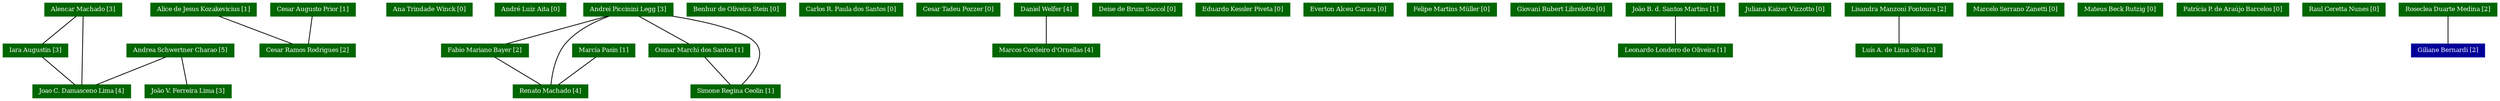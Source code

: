 strict graph grafo1 {
	graph [bb="0,0,2917,123",
		id=grafo1,
		overlap=False
	];
	node [fontsize=8,
		label="\N",
		shape=rectangle,
		style=filled
	];
	0	 [URL="http://localhost/curriculos/5538050121450638.html",
		color="#006600",
		fontcolor="#FFFFFF",
		height=0.23611,
		label="Alencar Machado [3]",
		pos="72.5,114.5",
		width=1.1944];
	18	 [URL="http://localhost/curriculos/1670816922219129.html",
		color="#006600",
		fontcolor="#FFFFFF",
		height=0.23611,
		label="Iara Augustin [3]",
		pos="36.5,61.5",
		width=1.0139];
	0 -- 18	 [pos="67.188,105.97 60.382,96.332 48.651,79.713 41.834,70.056"];
	20	 [URL="http://localhost/curriculos/8369217264362638.html",
		color="#006600",
		fontcolor="#FFFFFF",
		height=0.23611,
		label="Joao C. Damasceno Lima [4]",
		pos="86.5,8.5",
		width=1.5556];
	0 -- 20	 [pos="74.377,105.85 76.431,97.2 79.673,82.671 81.5,70 84.208,51.224 85.58,28.941 86.156,17.366"];
	18 -- 20	 [pos="43.878,52.975 53.331,43.332 69.624,26.713 79.092,17.056"];
	1	 [URL="http://localhost/curriculos/1143985671114403.html",
		color="#006600",
		fontcolor="#FFFFFF",
		height=0.23611,
		label="Alice de Jesus Kozakevicius [1]",
		pos="222.5,114.5",
		width=1.6806];
	9	 [URL="http://localhost/curriculos/1751666562438251.html",
		color="#006600",
		fontcolor="#FFFFFF",
		height=0.23611,
		label="Cesar Ramos Rodrigues [2]",
		pos="341.5,61.5",
		width=1.4722];
	1 -- 9	 [pos="240.06,105.97 262.56,96.332 301.34,79.713 323.87,70.056"];
	2	 [URL="http://localhost/curriculos/5075974938483862.html",
		color="#006600",
		fontcolor="#FFFFFF",
		height=0.23611,
		label="Ana Trindade Winck [0]",
		pos="515.5,114.5",
		width=1.3472];
	3	 [URL="http://localhost/curriculos/8251676116103188.html",
		color="#006600",
		fontcolor="#FFFFFF",
		height=0.23611,
		label="Andrea Schwertner Charao [5]",
		pos="196.5,61.5",
		width=1.6389];
	3 -- 20	 [pos="180.27,52.975 159.47,43.332 123.63,26.713 102.8,17.056"];
	21	 [URL="http://localhost/curriculos/6266546896929217.html",
		color="#006600",
		fontcolor="#FFFFFF",
		height=0.23611,
		label="João V. Ferreira Lima [3]",
		pos="211.5,8.5",
		width=1.4167];
	3 -- 21	 [pos="198.71,52.975 201.55,43.332 206.44,26.713 209.28,17.056"];
	4	 [URL="http://localhost/curriculos/1940130702621909.html",
		color="#006600",
		fontcolor="#FFFFFF",
		height=0.23611,
		label="André Luiz Aita [0]",
		pos="649.5,114.5",
		width=1.1528];
	5	 [URL="http://localhost/curriculos/9873333807426188.html",
		color="#006600",
		fontcolor="#FFFFFF",
		height=0.23611,
		label="Andrei Piccinini Legg [3]",
		pos="772.5,114.5",
		width=1.4028];
	15	 [URL="http://localhost/curriculos/9904863693302949.html",
		color="#006600",
		fontcolor="#FFFFFF",
		height=0.23611,
		label="Fabio Mariano Bayer [2]",
		pos="528.5,61.5",
		width=1.3611];
	5 -- 15	 [pos="736.5,105.97 690.36,96.332 610.85,79.713 564.65,70.056"];
	30	 [URL="http://localhost/curriculos/3867718775277531.html",
		color="#006600",
		fontcolor="#FFFFFF",
		height=0.23611,
		label="Osmar Marchi dos Santos [1]",
		pos="779.5,61.5",
		width=1.5556];
	5 -- 30	 [pos="773.53,105.97 774.86,96.332 777.14,79.713 778.46,70.056"];
	33	 [URL="http://localhost/curriculos/2684900317624442.html",
		color="#006600",
		fontcolor="#FFFFFF",
		height=0.23611,
		label="Renato Machado [4]",
		pos="605.5,8.5",
		width=1.1528];
	5 -- 33	 [pos="731.76,106 693.44,98.167 639.74,84.963 624.5,70 609.89,55.654 606.48,30.217 605.71,17.379"];
	35	 [URL="http://localhost/curriculos/7514884760338859.html",
		color="#006600",
		fontcolor="#FFFFFF",
		height=0.23611,
		label="Simone Regina Ceolin [1]",
		pos="821.5,8.5",
		width=1.4028];
	5 -- 35	 [pos="796.91,105.91 813.57,99.309 834.38,87.935 844.5,70 854.55,52.188 838.68,29.124 828.67,17.278"];
	15 -- 33	 [pos="539.86,52.975 554.42,43.332 579.51,26.713 594.09,17.056"];
	30 -- 35	 [pos="785.7,52.975 793.64,43.332 807.32,26.713 815.28,17.056"];
	6	 [URL="http://localhost/curriculos/4640320476003795.html",
		color="#006600",
		fontcolor="#FFFFFF",
		height=0.23611,
		label="Benhur de Oliveira Stein [0]",
		pos="896.5,114.5",
		width=1.5278];
	7	 [URL="http://localhost/curriculos/0538173746410766.html",
		color="#006600",
		fontcolor="#FFFFFF",
		height=0.23611,
		label="Carlos R. Paula dos Santos [0]",
		pos="1027.5,114.5",
		width=1.6111];
	8	 [URL="http://localhost/curriculos/6115049894755620.html",
		color="#006600",
		fontcolor="#FFFFFF",
		height=0.23611,
		label="Cesar Augusto Prior [1]",
		pos="348.5,114.5",
		width=1.3194];
	8 -- 9	 [pos="347.47,105.97 346.14,96.332 343.86,79.713 342.54,70.056"];
	10	 [URL="http://localhost/curriculos/4519764091092504.html",
		color="#006600",
		fontcolor="#FFFFFF",
		height=0.23611,
		label="Cesar Tadeu Pozzer [0]",
		pos="1151.5,114.5",
		width=1.3194];
	11	 [URL="http://localhost/curriculos/7506460984370717.html",
		color="#006600",
		fontcolor="#FFFFFF",
		height=0.23611,
		label="Daniel Welfer [4]",
		pos="1255.5,114.5",
		width=1.0556];
	28	 [URL="http://localhost/curriculos/1765721612533942.html",
		color="#006600",
		fontcolor="#FFFFFF",
		height=0.23611,
		label="Marcos Cordeiro d'Ornellas [4]",
		pos="1255.5,61.5",
		width=1.6528];
	11 -- 28	 [pos="1255.5,105.97 1255.5,96.332 1255.5,79.713 1255.5,70.056"];
	12	 [URL="http://localhost/curriculos/7758924784164781.html",
		color="#006600",
		fontcolor="#FFFFFF",
		height=0.23611,
		label="Deise de Brum Saccol [0]",
		pos="1362.5,114.5",
		width=1.4028];
	13	 [URL="http://localhost/curriculos/8687196768910831.html",
		color="#006600",
		fontcolor="#FFFFFF",
		height=0.23611,
		label="Eduardo Kessler Piveta [0]",
		pos="1483.5,114.5",
		width=1.4583];
	14	 [URL="http://localhost/curriculos/4818062789310854.html",
		color="#006600",
		fontcolor="#FFFFFF",
		height=0.23611,
		label="Everton Alceu Carara [0]",
		pos="1604.5,114.5",
		width=1.4028];
	16	 [URL="http://localhost/curriculos/5941686828835081.html",
		color="#006600",
		fontcolor="#FFFFFF",
		height=0.23611,
		label="Felipe Martins Müller [0]",
		pos="1723.5,114.5",
		width=1.3889];
	17	 [URL="http://localhost/curriculos/0865997296771785.html",
		color="#006600",
		fontcolor="#FFFFFF",
		height=0.23611,
		label="Giovani Rubert Librelotto [0]",
		pos="1848.5,114.5",
		width=1.5694];
	19	 [URL="http://localhost/curriculos/3158303689784382.html",
		color="#006600",
		fontcolor="#FFFFFF",
		height=0.23611,
		label="João B. d. Santos Martins [1]",
		pos="1978.5,114.5",
		width=1.5417];
	23	 [URL="http://localhost/curriculos/2248193157231211.html",
		color="#006600",
		fontcolor="#FFFFFF",
		height=0.23611,
		label="Leonardo Londero de Oliveira [1]",
		pos="1978.5,61.5",
		width=1.7778];
	19 -- 23	 [pos="1978.5,105.97 1978.5,96.332 1978.5,79.713 1978.5,70.056"];
	22	 [URL="http://localhost/curriculos/4384914116033913.html",
		color="#006600",
		fontcolor="#FFFFFF",
		height=0.23611,
		label="Juliana Kaizer Vizzotto [0]",
		pos="2104.5,114.5",
		width=1.4722];
	24	 [URL="http://localhost/curriculos/8979575031016933.html",
		color="#006600",
		fontcolor="#FFFFFF",
		height=0.23611,
		label="Lisandra Manzoni Fontoura [2]",
		pos="2234.5,114.5",
		width=1.6389];
	25	 [URL="http://localhost/curriculos/8066370508832550.html",
		color="#006600",
		fontcolor="#FFFFFF",
		height=0.23611,
		label="Luís A. de Lima Silva [2]",
		pos="2234.5,61.5",
		width=1.4028];
	24 -- 25	 [pos="2234.5,105.97 2234.5,96.332 2234.5,79.713 2234.5,70.056"];
	26	 [URL="http://localhost/curriculos/8972369058300871.html",
		color="#006600",
		fontcolor="#FFFFFF",
		height=0.23611,
		label="Marcelo Serrano Zanetti [0]",
		pos="2366.5,114.5",
		width=1.5139];
	27	 [URL="http://localhost/curriculos/1611789402968312.html",
		color="#006600",
		fontcolor="#FFFFFF",
		height=0.23611,
		label="Marcia Pasin [1]",
		pos="669.5,61.5",
		width=0.98611];
	27 -- 33	 [pos="660.06,52.975 647.96,43.332 627.1,26.713 614.98,17.056"];
	29	 [URL="http://localhost/curriculos/5220540043911446.html",
		color="#006600",
		fontcolor="#FFFFFF",
		height=0.23611,
		label="Mateus Beck Rutzig [0]",
		pos="2486.5,114.5",
		width=1.3056];
	31	 [URL="http://localhost/curriculos/6069105173950277.html",
		color="#006600",
		fontcolor="#FFFFFF",
		height=0.23611,
		label="Patrícia P. de Araújo Barcelos [0]",
		pos="2615.5,114.5",
		width=1.7778];
	32	 [URL="http://localhost/curriculos/7947423722511295.html",
		color="#006600",
		fontcolor="#FFFFFF",
		height=0.23611,
		label="Raul Ceretta Nunes [0]",
		pos="2743.5,114.5",
		width=1.2778];
	34	 [URL="http://localhost/curriculos/6560346309368052.html",
		color="#006600",
		fontcolor="#FFFFFF",
		height=0.23611,
		label="Roseclea Duarte Medina [2]",
		pos="2862.5,114.5",
		width=1.5139];
	36	 [URL="http://localhost/curriculos/8988734339185408.html",
		color="#000099",
		fontcolor="#FFFFFF",
		height=0.23611,
		label="Giliane Bernardi [2]",
		pos="2862.5,61.5",
		width=1.1528];
	34 -- 36	 [pos="2862.5,105.97 2862.5,96.332 2862.5,79.713 2862.5,70.056"];
}
